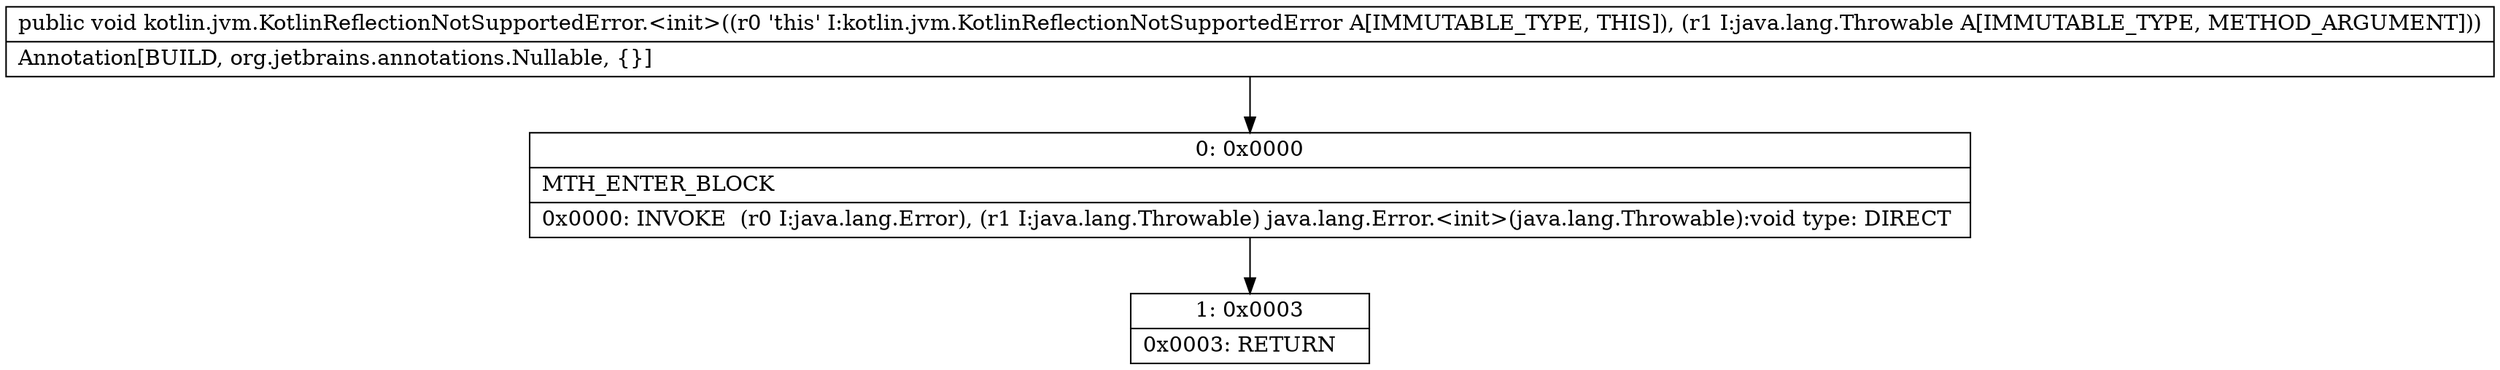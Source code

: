 digraph "CFG forkotlin.jvm.KotlinReflectionNotSupportedError.\<init\>(Ljava\/lang\/Throwable;)V" {
Node_0 [shape=record,label="{0\:\ 0x0000|MTH_ENTER_BLOCK\l|0x0000: INVOKE  (r0 I:java.lang.Error), (r1 I:java.lang.Throwable) java.lang.Error.\<init\>(java.lang.Throwable):void type: DIRECT \l}"];
Node_1 [shape=record,label="{1\:\ 0x0003|0x0003: RETURN   \l}"];
MethodNode[shape=record,label="{public void kotlin.jvm.KotlinReflectionNotSupportedError.\<init\>((r0 'this' I:kotlin.jvm.KotlinReflectionNotSupportedError A[IMMUTABLE_TYPE, THIS]), (r1 I:java.lang.Throwable A[IMMUTABLE_TYPE, METHOD_ARGUMENT]))  | Annotation[BUILD, org.jetbrains.annotations.Nullable, \{\}]\l}"];
MethodNode -> Node_0;
Node_0 -> Node_1;
}

